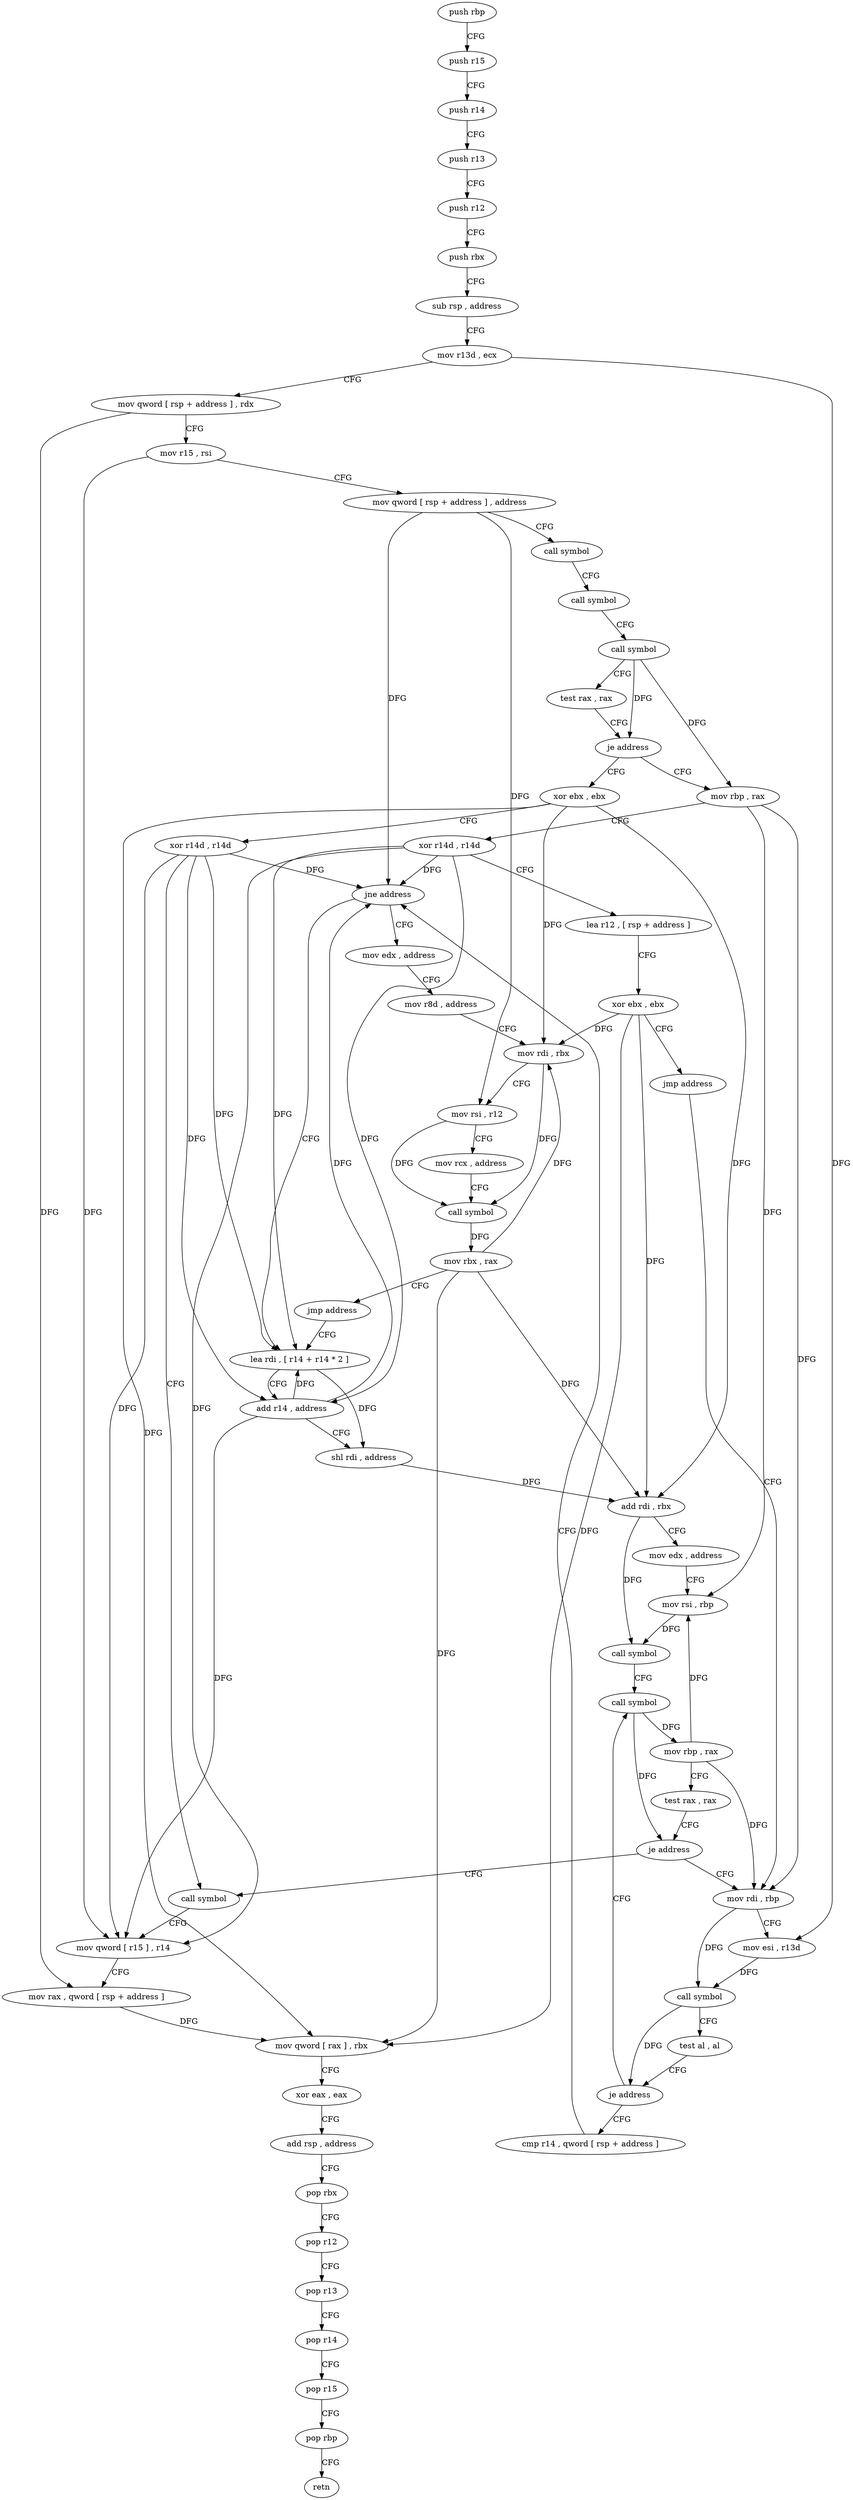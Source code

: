 digraph "func" {
"4211728" [label = "push rbp" ]
"4211729" [label = "push r15" ]
"4211731" [label = "push r14" ]
"4211733" [label = "push r13" ]
"4211735" [label = "push r12" ]
"4211737" [label = "push rbx" ]
"4211738" [label = "sub rsp , address" ]
"4211742" [label = "mov r13d , ecx" ]
"4211745" [label = "mov qword [ rsp + address ] , rdx" ]
"4211750" [label = "mov r15 , rsi" ]
"4211753" [label = "mov qword [ rsp + address ] , address" ]
"4211762" [label = "call symbol" ]
"4211767" [label = "call symbol" ]
"4211772" [label = "call symbol" ]
"4211777" [label = "test rax , rax" ]
"4211780" [label = "je address" ]
"4211905" [label = "xor ebx , ebx" ]
"4211782" [label = "mov rbp , rax" ]
"4211907" [label = "xor r14d , r14d" ]
"4211910" [label = "call symbol" ]
"4211785" [label = "xor r14d , r14d" ]
"4211788" [label = "lea r12 , [ rsp + address ]" ]
"4211793" [label = "xor ebx , ebx" ]
"4211795" [label = "jmp address" ]
"4211849" [label = "mov rdi , rbp" ]
"4211852" [label = "mov esi , r13d" ]
"4211855" [label = "call symbol" ]
"4211860" [label = "test al , al" ]
"4211862" [label = "je address" ]
"4211836" [label = "call symbol" ]
"4211864" [label = "cmp r14 , qword [ rsp + address ]" ]
"4211841" [label = "mov rbp , rax" ]
"4211844" [label = "test rax , rax" ]
"4211847" [label = "je address" ]
"4211869" [label = "jne address" ]
"4211808" [label = "lea rdi , [ r14 + r14 * 2 ]" ]
"4211871" [label = "mov edx , address" ]
"4211915" [label = "mov qword [ r15 ] , r14" ]
"4211918" [label = "mov rax , qword [ rsp + address ]" ]
"4211923" [label = "mov qword [ rax ] , rbx" ]
"4211926" [label = "xor eax , eax" ]
"4211928" [label = "add rsp , address" ]
"4211932" [label = "pop rbx" ]
"4211933" [label = "pop r12" ]
"4211935" [label = "pop r13" ]
"4211937" [label = "pop r14" ]
"4211939" [label = "pop r15" ]
"4211941" [label = "pop rbp" ]
"4211942" [label = "retn" ]
"4211812" [label = "add r14 , address" ]
"4211816" [label = "shl rdi , address" ]
"4211820" [label = "add rdi , rbx" ]
"4211823" [label = "mov edx , address" ]
"4211828" [label = "mov rsi , rbp" ]
"4211831" [label = "call symbol" ]
"4211876" [label = "mov r8d , address" ]
"4211882" [label = "mov rdi , rbx" ]
"4211885" [label = "mov rsi , r12" ]
"4211888" [label = "mov rcx , address" ]
"4211895" [label = "call symbol" ]
"4211900" [label = "mov rbx , rax" ]
"4211903" [label = "jmp address" ]
"4211728" -> "4211729" [ label = "CFG" ]
"4211729" -> "4211731" [ label = "CFG" ]
"4211731" -> "4211733" [ label = "CFG" ]
"4211733" -> "4211735" [ label = "CFG" ]
"4211735" -> "4211737" [ label = "CFG" ]
"4211737" -> "4211738" [ label = "CFG" ]
"4211738" -> "4211742" [ label = "CFG" ]
"4211742" -> "4211745" [ label = "CFG" ]
"4211742" -> "4211852" [ label = "DFG" ]
"4211745" -> "4211750" [ label = "CFG" ]
"4211745" -> "4211918" [ label = "DFG" ]
"4211750" -> "4211753" [ label = "CFG" ]
"4211750" -> "4211915" [ label = "DFG" ]
"4211753" -> "4211762" [ label = "CFG" ]
"4211753" -> "4211869" [ label = "DFG" ]
"4211753" -> "4211885" [ label = "DFG" ]
"4211762" -> "4211767" [ label = "CFG" ]
"4211767" -> "4211772" [ label = "CFG" ]
"4211772" -> "4211777" [ label = "CFG" ]
"4211772" -> "4211780" [ label = "DFG" ]
"4211772" -> "4211782" [ label = "DFG" ]
"4211777" -> "4211780" [ label = "CFG" ]
"4211780" -> "4211905" [ label = "CFG" ]
"4211780" -> "4211782" [ label = "CFG" ]
"4211905" -> "4211907" [ label = "CFG" ]
"4211905" -> "4211923" [ label = "DFG" ]
"4211905" -> "4211820" [ label = "DFG" ]
"4211905" -> "4211882" [ label = "DFG" ]
"4211782" -> "4211785" [ label = "CFG" ]
"4211782" -> "4211849" [ label = "DFG" ]
"4211782" -> "4211828" [ label = "DFG" ]
"4211907" -> "4211910" [ label = "CFG" ]
"4211907" -> "4211915" [ label = "DFG" ]
"4211907" -> "4211869" [ label = "DFG" ]
"4211907" -> "4211808" [ label = "DFG" ]
"4211907" -> "4211812" [ label = "DFG" ]
"4211910" -> "4211915" [ label = "CFG" ]
"4211785" -> "4211788" [ label = "CFG" ]
"4211785" -> "4211915" [ label = "DFG" ]
"4211785" -> "4211869" [ label = "DFG" ]
"4211785" -> "4211808" [ label = "DFG" ]
"4211785" -> "4211812" [ label = "DFG" ]
"4211788" -> "4211793" [ label = "CFG" ]
"4211793" -> "4211795" [ label = "CFG" ]
"4211793" -> "4211923" [ label = "DFG" ]
"4211793" -> "4211820" [ label = "DFG" ]
"4211793" -> "4211882" [ label = "DFG" ]
"4211795" -> "4211849" [ label = "CFG" ]
"4211849" -> "4211852" [ label = "CFG" ]
"4211849" -> "4211855" [ label = "DFG" ]
"4211852" -> "4211855" [ label = "DFG" ]
"4211855" -> "4211860" [ label = "CFG" ]
"4211855" -> "4211862" [ label = "DFG" ]
"4211860" -> "4211862" [ label = "CFG" ]
"4211862" -> "4211836" [ label = "CFG" ]
"4211862" -> "4211864" [ label = "CFG" ]
"4211836" -> "4211841" [ label = "DFG" ]
"4211836" -> "4211847" [ label = "DFG" ]
"4211864" -> "4211869" [ label = "CFG" ]
"4211841" -> "4211844" [ label = "CFG" ]
"4211841" -> "4211849" [ label = "DFG" ]
"4211841" -> "4211828" [ label = "DFG" ]
"4211844" -> "4211847" [ label = "CFG" ]
"4211847" -> "4211910" [ label = "CFG" ]
"4211847" -> "4211849" [ label = "CFG" ]
"4211869" -> "4211808" [ label = "CFG" ]
"4211869" -> "4211871" [ label = "CFG" ]
"4211808" -> "4211812" [ label = "CFG" ]
"4211808" -> "4211816" [ label = "DFG" ]
"4211871" -> "4211876" [ label = "CFG" ]
"4211915" -> "4211918" [ label = "CFG" ]
"4211918" -> "4211923" [ label = "DFG" ]
"4211923" -> "4211926" [ label = "CFG" ]
"4211926" -> "4211928" [ label = "CFG" ]
"4211928" -> "4211932" [ label = "CFG" ]
"4211932" -> "4211933" [ label = "CFG" ]
"4211933" -> "4211935" [ label = "CFG" ]
"4211935" -> "4211937" [ label = "CFG" ]
"4211937" -> "4211939" [ label = "CFG" ]
"4211939" -> "4211941" [ label = "CFG" ]
"4211941" -> "4211942" [ label = "CFG" ]
"4211812" -> "4211816" [ label = "CFG" ]
"4211812" -> "4211915" [ label = "DFG" ]
"4211812" -> "4211808" [ label = "DFG" ]
"4211812" -> "4211869" [ label = "DFG" ]
"4211816" -> "4211820" [ label = "DFG" ]
"4211820" -> "4211823" [ label = "CFG" ]
"4211820" -> "4211831" [ label = "DFG" ]
"4211823" -> "4211828" [ label = "CFG" ]
"4211828" -> "4211831" [ label = "DFG" ]
"4211831" -> "4211836" [ label = "CFG" ]
"4211876" -> "4211882" [ label = "CFG" ]
"4211882" -> "4211885" [ label = "CFG" ]
"4211882" -> "4211895" [ label = "DFG" ]
"4211885" -> "4211888" [ label = "CFG" ]
"4211885" -> "4211895" [ label = "DFG" ]
"4211888" -> "4211895" [ label = "CFG" ]
"4211895" -> "4211900" [ label = "DFG" ]
"4211900" -> "4211903" [ label = "CFG" ]
"4211900" -> "4211923" [ label = "DFG" ]
"4211900" -> "4211820" [ label = "DFG" ]
"4211900" -> "4211882" [ label = "DFG" ]
"4211903" -> "4211808" [ label = "CFG" ]
}
